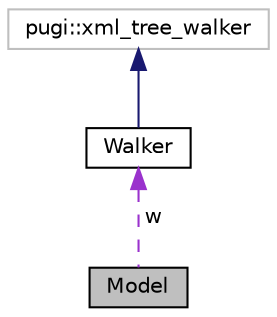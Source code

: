 digraph "Model"
{
 // LATEX_PDF_SIZE
  edge [fontname="Helvetica",fontsize="10",labelfontname="Helvetica",labelfontsize="10"];
  node [fontname="Helvetica",fontsize="10",shape=record];
  Node1 [label="Model",height=0.2,width=0.4,color="black", fillcolor="grey75", style="filled", fontcolor="black",tooltip=" "];
  Node2 -> Node1 [dir="back",color="darkorchid3",fontsize="10",style="dashed",label=" w" ,fontname="Helvetica"];
  Node2 [label="Walker",height=0.2,width=0.4,color="black", fillcolor="white", style="filled",URL="$struct_walker.html",tooltip="Класс для парсинга XML средствами pugixml и первичной генерации объектов Fragment."];
  Node3 -> Node2 [dir="back",color="midnightblue",fontsize="10",style="solid",fontname="Helvetica"];
  Node3 [label="pugi::xml_tree_walker",height=0.2,width=0.4,color="grey75", fillcolor="white", style="filled",tooltip=" "];
}
